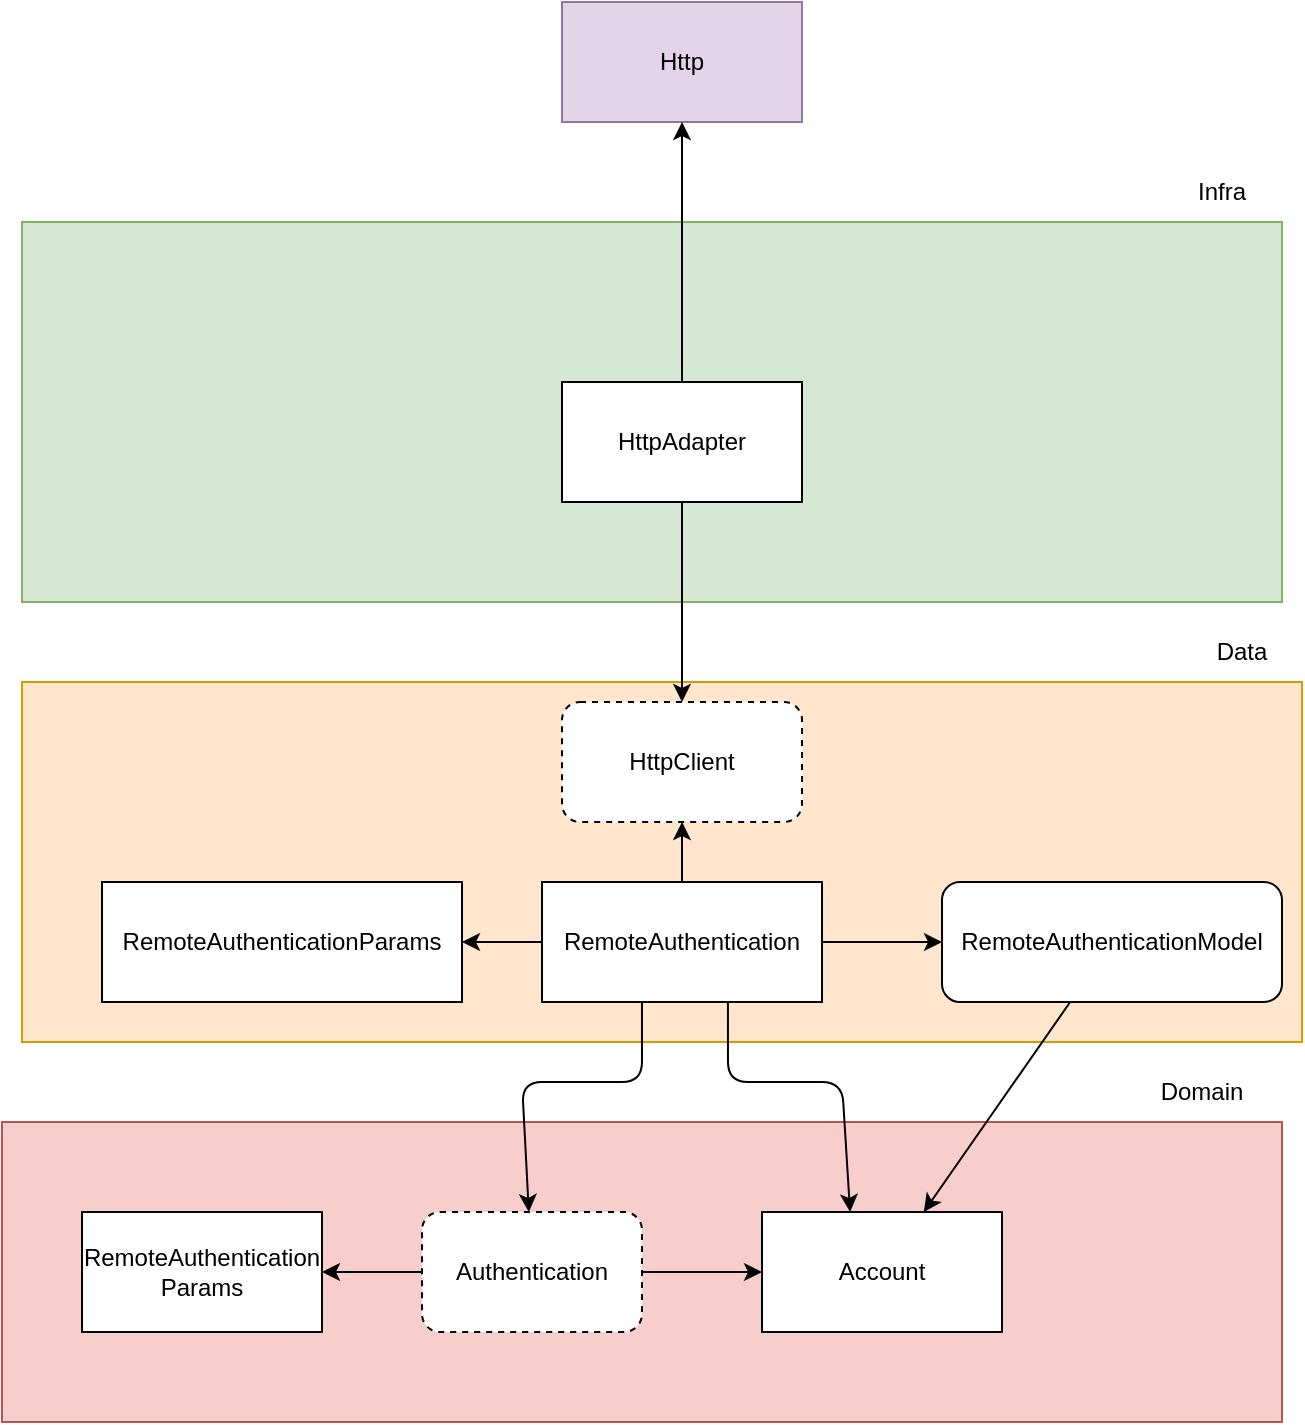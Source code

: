 <mxfile>
    <diagram id="xd-AehmZzm3_emreLvLK" name="Page-1">
        <mxGraphModel dx="1051" dy="1532" grid="1" gridSize="10" guides="1" tooltips="1" connect="1" arrows="1" fold="1" page="1" pageScale="1" pageWidth="850" pageHeight="1100" math="0" shadow="0">
            <root>
                <mxCell id="0"/>
                <mxCell id="1" parent="0"/>
                <mxCell id="3" value="" style="rounded=0;whiteSpace=wrap;html=1;fillColor=#f8cecc;strokeColor=#b85450;" parent="1" vertex="1">
                    <mxGeometry x="130" y="180" width="640" height="150" as="geometry"/>
                </mxCell>
                <mxCell id="13" value="Domain" style="text;html=1;align=center;verticalAlign=middle;whiteSpace=wrap;rounded=0;" parent="1" vertex="1">
                    <mxGeometry x="700" y="150" width="60" height="30" as="geometry"/>
                </mxCell>
                <mxCell id="19" style="edgeStyle=none;html=1;" parent="1" source="14" target="18" edge="1">
                    <mxGeometry relative="1" as="geometry"/>
                </mxCell>
                <mxCell id="35" style="edgeStyle=none;html=1;" parent="1" source="14" target="34" edge="1">
                    <mxGeometry relative="1" as="geometry"/>
                </mxCell>
                <mxCell id="14" value="Authentication" style="rounded=1;whiteSpace=wrap;html=1;dashed=1;" parent="1" vertex="1">
                    <mxGeometry x="340" y="225" width="110" height="60" as="geometry"/>
                </mxCell>
                <mxCell id="15" value="" style="rounded=0;whiteSpace=wrap;html=1;fillColor=#ffe6cc;strokeColor=#d79b00;" parent="1" vertex="1">
                    <mxGeometry x="140" y="-40" width="640" height="180" as="geometry"/>
                </mxCell>
                <mxCell id="16" value="Data" style="text;html=1;align=center;verticalAlign=middle;whiteSpace=wrap;rounded=0;" parent="1" vertex="1">
                    <mxGeometry x="720" y="-70" width="60" height="30" as="geometry"/>
                </mxCell>
                <mxCell id="20" style="edgeStyle=none;html=1;exitX=0.357;exitY=1;exitDx=0;exitDy=0;exitPerimeter=0;" parent="1" source="17" target="14" edge="1">
                    <mxGeometry relative="1" as="geometry">
                        <Array as="points">
                            <mxPoint x="450" y="160"/>
                            <mxPoint x="390" y="160"/>
                        </Array>
                    </mxGeometry>
                </mxCell>
                <mxCell id="21" style="edgeStyle=none;html=1;entryX=0.367;entryY=0;entryDx=0;entryDy=0;exitX=0.664;exitY=0.967;exitDx=0;exitDy=0;exitPerimeter=0;entryPerimeter=0;" parent="1" source="17" target="18" edge="1">
                    <mxGeometry relative="1" as="geometry">
                        <Array as="points">
                            <mxPoint x="493" y="160"/>
                            <mxPoint x="550" y="160"/>
                        </Array>
                    </mxGeometry>
                </mxCell>
                <mxCell id="24" style="edgeStyle=none;html=1;entryX=0.5;entryY=1;entryDx=0;entryDy=0;" parent="1" source="17" target="23" edge="1">
                    <mxGeometry relative="1" as="geometry"/>
                </mxCell>
                <mxCell id="27" style="edgeStyle=none;html=1;" parent="1" source="17" target="26" edge="1">
                    <mxGeometry relative="1" as="geometry"/>
                </mxCell>
                <mxCell id="29" style="edgeStyle=none;html=1;" parent="1" source="17" target="28" edge="1">
                    <mxGeometry relative="1" as="geometry"/>
                </mxCell>
                <mxCell id="17" value="RemoteAuthentication" style="rounded=0;whiteSpace=wrap;html=1;" parent="1" vertex="1">
                    <mxGeometry x="400" y="60" width="140" height="60" as="geometry"/>
                </mxCell>
                <mxCell id="18" value="Account" style="rounded=0;whiteSpace=wrap;html=1;" parent="1" vertex="1">
                    <mxGeometry x="510" y="225" width="120" height="60" as="geometry"/>
                </mxCell>
                <mxCell id="23" value="HttpClient" style="rounded=1;whiteSpace=wrap;html=1;dashed=1;" parent="1" vertex="1">
                    <mxGeometry x="410" y="-30" width="120" height="60" as="geometry"/>
                </mxCell>
                <mxCell id="33" style="edgeStyle=none;html=1;" parent="1" source="26" target="18" edge="1">
                    <mxGeometry relative="1" as="geometry"/>
                </mxCell>
                <mxCell id="26" value="RemoteAuthenticationModel" style="rounded=1;whiteSpace=wrap;html=1;" parent="1" vertex="1">
                    <mxGeometry x="600" y="60" width="170" height="60" as="geometry"/>
                </mxCell>
                <mxCell id="28" value="RemoteAuthenticationParams" style="rounded=0;whiteSpace=wrap;html=1;" parent="1" vertex="1">
                    <mxGeometry x="180" y="60" width="180" height="60" as="geometry"/>
                </mxCell>
                <mxCell id="34" value="RemoteAuthentication&lt;div&gt;Params&lt;/div&gt;" style="rounded=0;whiteSpace=wrap;html=1;" parent="1" vertex="1">
                    <mxGeometry x="170" y="225" width="120" height="60" as="geometry"/>
                </mxCell>
                <mxCell id="37" value="" style="rounded=0;whiteSpace=wrap;html=1;fillColor=#d5e8d4;strokeColor=#82b366;" vertex="1" parent="1">
                    <mxGeometry x="140" y="-270" width="630" height="190" as="geometry"/>
                </mxCell>
                <mxCell id="39" value="Infra" style="text;html=1;align=center;verticalAlign=middle;whiteSpace=wrap;rounded=0;" vertex="1" parent="1">
                    <mxGeometry x="710" y="-300" width="60" height="30" as="geometry"/>
                </mxCell>
                <mxCell id="40" value="Http" style="rounded=0;whiteSpace=wrap;html=1;fillColor=#e1d5e7;strokeColor=#9673a6;" vertex="1" parent="1">
                    <mxGeometry x="410" y="-380" width="120" height="60" as="geometry"/>
                </mxCell>
                <mxCell id="42" style="edgeStyle=none;html=1;entryX=0.5;entryY=1;entryDx=0;entryDy=0;" edge="1" parent="1" source="41" target="40">
                    <mxGeometry relative="1" as="geometry"/>
                </mxCell>
                <mxCell id="44" style="edgeStyle=none;html=1;" edge="1" parent="1" source="41" target="23">
                    <mxGeometry relative="1" as="geometry"/>
                </mxCell>
                <mxCell id="41" value="HttpAdapter" style="rounded=0;whiteSpace=wrap;html=1;" vertex="1" parent="1">
                    <mxGeometry x="410" y="-190" width="120" height="60" as="geometry"/>
                </mxCell>
            </root>
        </mxGraphModel>
    </diagram>
</mxfile>
